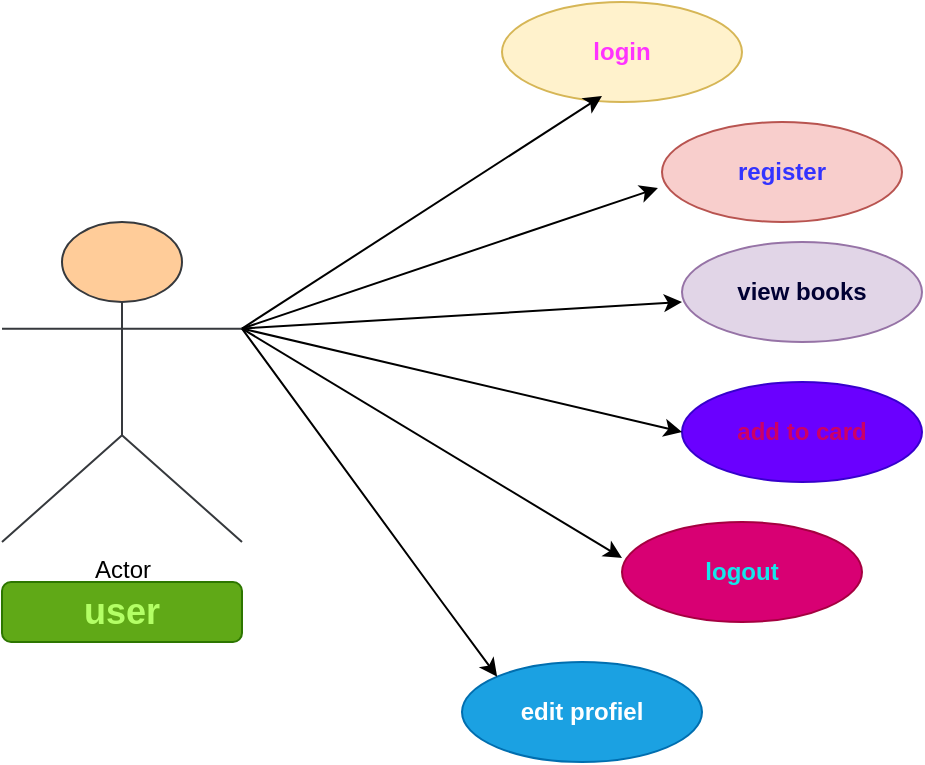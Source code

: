 <mxfile version="13.9.9" type="device"><diagram name="Page-1" id="6CS4AVj5BpOg7goARuPZ"><mxGraphModel dx="852" dy="494" grid="1" gridSize="10" guides="1" tooltips="1" connect="1" arrows="1" fold="1" page="1" pageScale="1" pageWidth="850" pageHeight="1100" math="0" shadow="0"><root><mxCell id="0"/><mxCell id="1" parent="0"/><mxCell id="qvKBdOA16-8Xtnh8cHGL-1" value="Actor" style="shape=umlActor;verticalLabelPosition=bottom;verticalAlign=top;html=1;outlineConnect=0;fillColor=#ffcc99;strokeColor=#36393d;" parent="1" vertex="1"><mxGeometry x="40" y="140" width="120" height="160" as="geometry"/></mxCell><mxCell id="qvKBdOA16-8Xtnh8cHGL-2" value="&lt;b&gt;&lt;font color=&quot;#000033&quot;&gt;view books&lt;/font&gt;&lt;/b&gt;" style="ellipse;whiteSpace=wrap;html=1;fillColor=#e1d5e7;strokeColor=#9673a6;" parent="1" vertex="1"><mxGeometry x="380" y="150" width="120" height="50" as="geometry"/></mxCell><mxCell id="qvKBdOA16-8Xtnh8cHGL-9" value="&lt;b&gt;&lt;font color=&quot;#3333ff&quot;&gt;register&lt;/font&gt;&lt;/b&gt;" style="ellipse;whiteSpace=wrap;html=1;fillColor=#f8cecc;strokeColor=#b85450;" parent="1" vertex="1"><mxGeometry x="370" y="90" width="120" height="50" as="geometry"/></mxCell><mxCell id="qvKBdOA16-8Xtnh8cHGL-10" value="&lt;b&gt;&lt;font color=&quot;#ff33ff&quot;&gt;login&lt;/font&gt;&lt;/b&gt;" style="ellipse;whiteSpace=wrap;html=1;fillColor=#fff2cc;strokeColor=#d6b656;" parent="1" vertex="1"><mxGeometry x="290" y="30" width="120" height="50" as="geometry"/></mxCell><mxCell id="qvKBdOA16-8Xtnh8cHGL-11" value="&lt;b&gt;&lt;font color=&quot;#cc0066&quot;&gt;add to card&lt;/font&gt;&lt;/b&gt;" style="ellipse;whiteSpace=wrap;html=1;fillColor=#6a00ff;fontColor=#ffffff;strokeColor=#3700CC;" parent="1" vertex="1"><mxGeometry x="380" y="220" width="120" height="50" as="geometry"/></mxCell><mxCell id="qvKBdOA16-8Xtnh8cHGL-13" value="&lt;b&gt;&lt;font color=&quot;#14e7eb&quot;&gt;logout&lt;/font&gt;&lt;/b&gt;" style="ellipse;whiteSpace=wrap;html=1;fillColor=#d80073;fontColor=#ffffff;strokeColor=#A50040;" parent="1" vertex="1"><mxGeometry x="350" y="290" width="120" height="50" as="geometry"/></mxCell><mxCell id="qvKBdOA16-8Xtnh8cHGL-14" value="&lt;b&gt;edit profiel&lt;/b&gt;" style="ellipse;whiteSpace=wrap;html=1;fillColor=#1ba1e2;fontColor=#ffffff;strokeColor=#006EAF;" parent="1" vertex="1"><mxGeometry x="270" y="360" width="120" height="50" as="geometry"/></mxCell><mxCell id="qvKBdOA16-8Xtnh8cHGL-17" value="" style="endArrow=classic;html=1;rounded=0;exitX=1;exitY=0.333;exitDx=0;exitDy=0;exitPerimeter=0;entryX=0;entryY=0;entryDx=0;entryDy=0;" parent="1" source="qvKBdOA16-8Xtnh8cHGL-1" target="qvKBdOA16-8Xtnh8cHGL-14" edge="1"><mxGeometry width="50" height="50" relative="1" as="geometry"><mxPoint x="160" y="190" as="sourcePoint"/><mxPoint x="210" y="140" as="targetPoint"/><Array as="points"><mxPoint x="260" y="330"/></Array></mxGeometry></mxCell><mxCell id="qvKBdOA16-8Xtnh8cHGL-18" value="" style="endArrow=classic;html=1;rounded=0;entryX=0;entryY=0.5;entryDx=0;entryDy=0;exitX=1;exitY=0.333;exitDx=0;exitDy=0;exitPerimeter=0;" parent="1" source="qvKBdOA16-8Xtnh8cHGL-1" target="qvKBdOA16-8Xtnh8cHGL-11" edge="1"><mxGeometry width="50" height="50" relative="1" as="geometry"><mxPoint x="160" y="190" as="sourcePoint"/><mxPoint x="380" y="254" as="targetPoint"/></mxGeometry></mxCell><mxCell id="qvKBdOA16-8Xtnh8cHGL-19" value="" style="endArrow=classic;html=1;rounded=0;exitX=1;exitY=0.333;exitDx=0;exitDy=0;exitPerimeter=0;entryX=0;entryY=0.36;entryDx=0;entryDy=0;entryPerimeter=0;" parent="1" source="qvKBdOA16-8Xtnh8cHGL-1" target="qvKBdOA16-8Xtnh8cHGL-13" edge="1"><mxGeometry width="50" height="50" relative="1" as="geometry"><mxPoint x="270" y="150" as="sourcePoint"/><mxPoint x="398" y="324" as="targetPoint"/></mxGeometry></mxCell><mxCell id="qvKBdOA16-8Xtnh8cHGL-20" value="" style="endArrow=classic;html=1;rounded=0;exitX=1;exitY=0.333;exitDx=0;exitDy=0;exitPerimeter=0;" parent="1" source="qvKBdOA16-8Xtnh8cHGL-1" edge="1"><mxGeometry width="50" height="50" relative="1" as="geometry"><mxPoint x="252" y="10" as="sourcePoint"/><mxPoint x="380" y="180" as="targetPoint"/></mxGeometry></mxCell><mxCell id="qvKBdOA16-8Xtnh8cHGL-22" value="" style="endArrow=classic;html=1;rounded=0;exitX=1;exitY=0.333;exitDx=0;exitDy=0;exitPerimeter=0;entryX=-0.017;entryY=0.66;entryDx=0;entryDy=0;entryPerimeter=0;" parent="1" source="qvKBdOA16-8Xtnh8cHGL-1" target="qvKBdOA16-8Xtnh8cHGL-9" edge="1"><mxGeometry width="50" height="50" relative="1" as="geometry"><mxPoint x="160" y="133" as="sourcePoint"/><mxPoint x="380" y="120" as="targetPoint"/></mxGeometry></mxCell><mxCell id="qvKBdOA16-8Xtnh8cHGL-23" value="" style="endArrow=classic;html=1;rounded=0;exitX=1;exitY=0.333;exitDx=0;exitDy=0;exitPerimeter=0;" parent="1" source="qvKBdOA16-8Xtnh8cHGL-1" edge="1"><mxGeometry width="50" height="50" relative="1" as="geometry"><mxPoint x="120" y="90" as="sourcePoint"/><mxPoint x="340" y="77" as="targetPoint"/></mxGeometry></mxCell><mxCell id="qvKBdOA16-8Xtnh8cHGL-25" value="&lt;b&gt;&lt;font style=&quot;font-size: 18px&quot; color=&quot;#b3ff66&quot;&gt;user&lt;/font&gt;&lt;/b&gt;" style="rounded=1;whiteSpace=wrap;html=1;fillColor=#60a917;strokeColor=#2D7600;fontColor=#ffffff;" parent="1" vertex="1"><mxGeometry x="40" y="320" width="120" height="30" as="geometry"/></mxCell></root></mxGraphModel></diagram></mxfile>